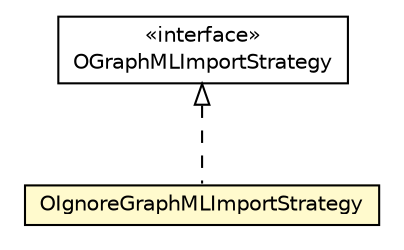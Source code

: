 #!/usr/local/bin/dot
#
# Class diagram 
# Generated by UMLGraph version R5_6-24-gf6e263 (http://www.umlgraph.org/)
#

digraph G {
	edge [fontname="Helvetica",fontsize=10,labelfontname="Helvetica",labelfontsize=10];
	node [fontname="Helvetica",fontsize=10,shape=plaintext];
	nodesep=0.25;
	ranksep=0.5;
	// com.orientechnologies.orient.graph.graphml.OGraphMLImportStrategy
	c1995410 [label=<<table title="com.orientechnologies.orient.graph.graphml.OGraphMLImportStrategy" border="0" cellborder="1" cellspacing="0" cellpadding="2" port="p" href="./OGraphMLImportStrategy.html">
		<tr><td><table border="0" cellspacing="0" cellpadding="1">
<tr><td align="center" balign="center"> &#171;interface&#187; </td></tr>
<tr><td align="center" balign="center"> OGraphMLImportStrategy </td></tr>
		</table></td></tr>
		</table>>, URL="./OGraphMLImportStrategy.html", fontname="Helvetica", fontcolor="black", fontsize=10.0];
	// com.orientechnologies.orient.graph.graphml.OIgnoreGraphMLImportStrategy
	c1995414 [label=<<table title="com.orientechnologies.orient.graph.graphml.OIgnoreGraphMLImportStrategy" border="0" cellborder="1" cellspacing="0" cellpadding="2" port="p" bgcolor="lemonChiffon" href="./OIgnoreGraphMLImportStrategy.html">
		<tr><td><table border="0" cellspacing="0" cellpadding="1">
<tr><td align="center" balign="center"> OIgnoreGraphMLImportStrategy </td></tr>
		</table></td></tr>
		</table>>, URL="./OIgnoreGraphMLImportStrategy.html", fontname="Helvetica", fontcolor="black", fontsize=10.0];
	//com.orientechnologies.orient.graph.graphml.OIgnoreGraphMLImportStrategy implements com.orientechnologies.orient.graph.graphml.OGraphMLImportStrategy
	c1995410:p -> c1995414:p [dir=back,arrowtail=empty,style=dashed];
}

